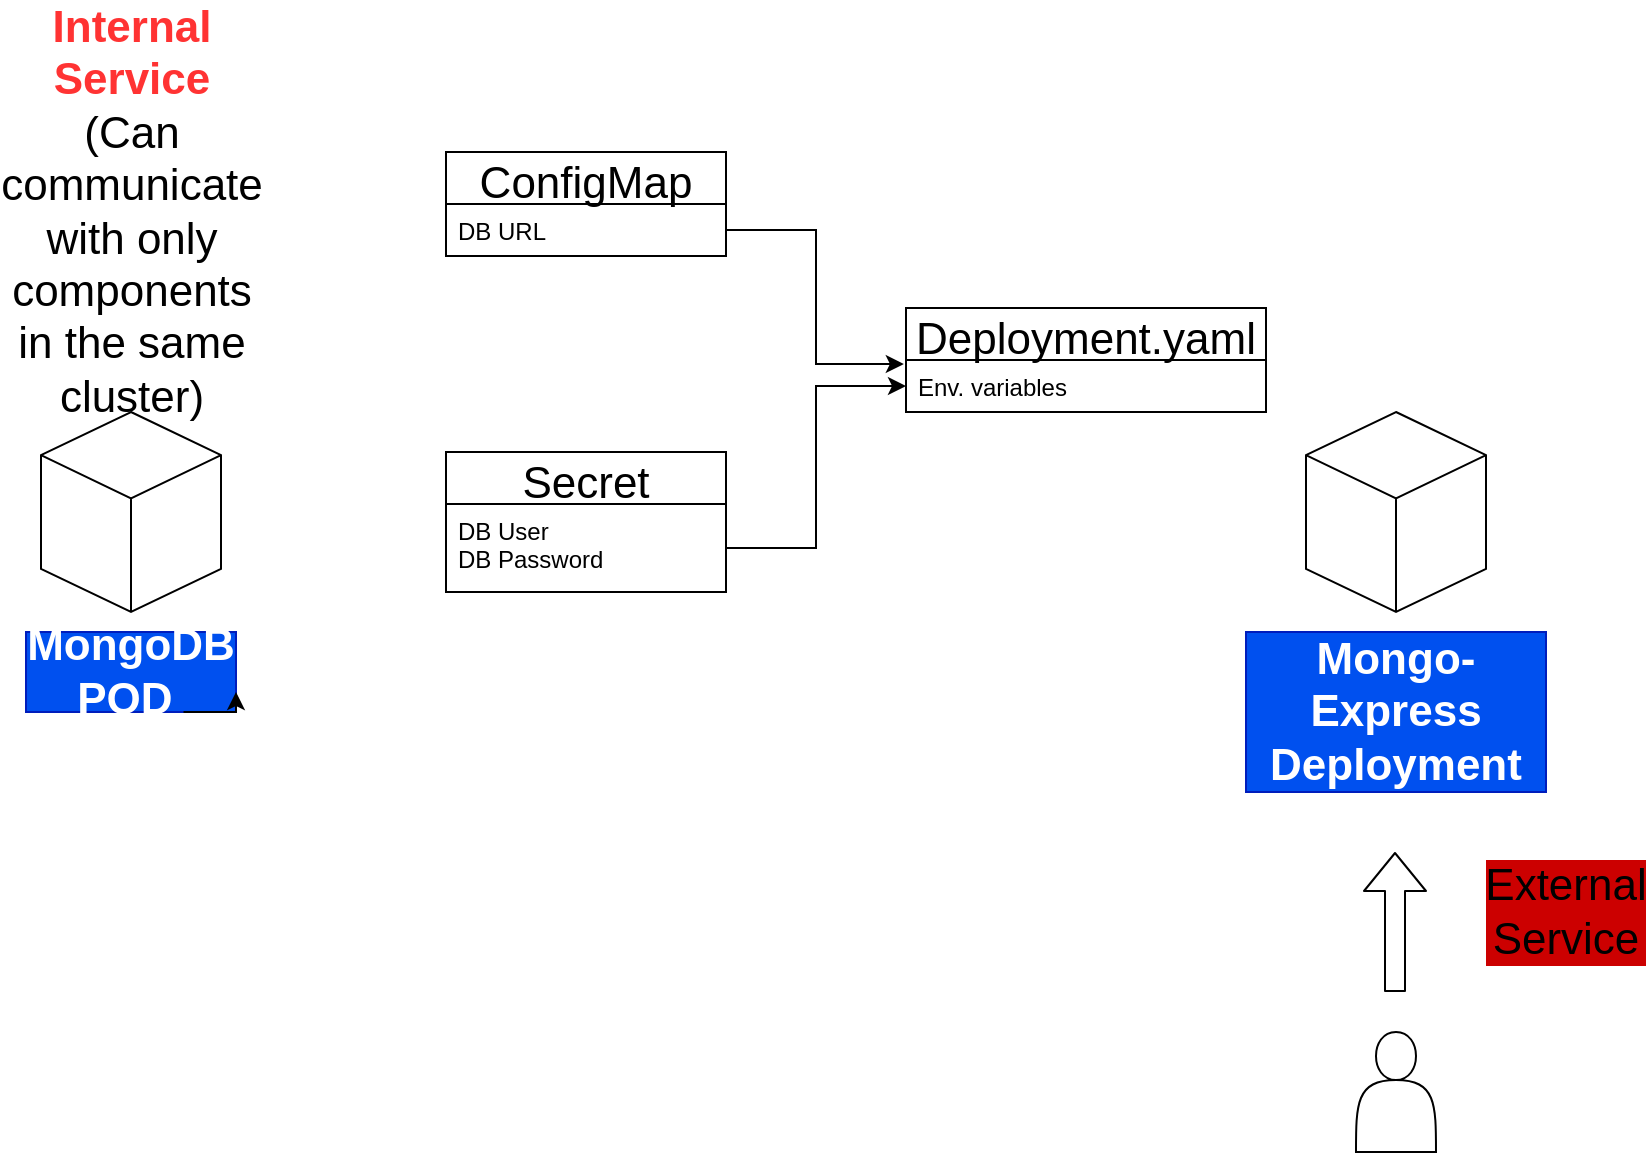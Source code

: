 <mxfile>
    <diagram id="im5u0TXeS9kk5fpzWxO-" name="Page-1">
        <mxGraphModel dx="1029" dy="771" grid="1" gridSize="10" guides="1" tooltips="1" connect="1" arrows="1" fold="1" page="1" pageScale="1" pageWidth="850" pageHeight="1100" math="0" shadow="0">
            <root>
                <mxCell id="0"/>
                <mxCell id="1" parent="0"/>
                <mxCell id="2" value="" style="html=1;whiteSpace=wrap;shape=isoCube2;backgroundOutline=1;isoAngle=15;" parent="1" vertex="1">
                    <mxGeometry x="27.5" y="280" width="90" height="100" as="geometry"/>
                </mxCell>
                <mxCell id="3" value="MongoDB&lt;br&gt;POD&amp;nbsp;" style="text;html=1;strokeColor=#001DBC;fillColor=#0050ef;align=center;verticalAlign=middle;whiteSpace=wrap;rounded=0;fontColor=#ffffff;fontStyle=1;fontSize=22;" parent="1" vertex="1">
                    <mxGeometry x="20" y="390" width="105" height="40" as="geometry"/>
                </mxCell>
                <mxCell id="5" style="edgeStyle=orthogonalEdgeStyle;rounded=0;orthogonalLoop=1;jettySize=auto;html=1;exitX=0.75;exitY=1;exitDx=0;exitDy=0;entryX=1;entryY=0.75;entryDx=0;entryDy=0;" parent="1" source="3" target="3" edge="1">
                    <mxGeometry relative="1" as="geometry"/>
                </mxCell>
                <mxCell id="8" value="&lt;b&gt;&lt;font color=&quot;#ff3333&quot;&gt;Internal Service&lt;/font&gt;&lt;/b&gt; (Can communicate with only components in the same cluster)" style="text;html=1;strokeColor=none;fillColor=none;align=center;verticalAlign=middle;whiteSpace=wrap;rounded=0;fontSize=22;" parent="1" vertex="1">
                    <mxGeometry x="52.5" y="170" width="40" height="20" as="geometry"/>
                </mxCell>
                <mxCell id="13" value="" style="html=1;whiteSpace=wrap;shape=isoCube2;backgroundOutline=1;isoAngle=15;" parent="1" vertex="1">
                    <mxGeometry x="660" y="280" width="90" height="100" as="geometry"/>
                </mxCell>
                <mxCell id="14" value="Mongo-Express&lt;br&gt;Deployment" style="text;html=1;strokeColor=#001DBC;fillColor=#0050ef;align=center;verticalAlign=middle;whiteSpace=wrap;rounded=0;fontColor=#ffffff;fontStyle=1;fontSize=22;" parent="1" vertex="1">
                    <mxGeometry x="630" y="390" width="150" height="80" as="geometry"/>
                </mxCell>
                <mxCell id="16" value="ConfigMap" style="swimlane;fontStyle=0;childLayout=stackLayout;horizontal=1;startSize=26;fillColor=none;horizontalStack=0;resizeParent=1;resizeParentMax=0;resizeLast=0;collapsible=1;marginBottom=0;fontSize=22;labelBackgroundColor=none;" parent="1" vertex="1">
                    <mxGeometry x="230" y="150" width="140" height="52" as="geometry"/>
                </mxCell>
                <mxCell id="17" value="DB URL" style="text;strokeColor=none;fillColor=none;align=left;verticalAlign=top;spacingLeft=4;spacingRight=4;overflow=hidden;rotatable=0;points=[[0,0.5],[1,0.5]];portConstraint=eastwest;labelBackgroundColor=none;" parent="16" vertex="1">
                    <mxGeometry y="26" width="140" height="26" as="geometry"/>
                </mxCell>
                <mxCell id="20" value="Secret" style="swimlane;fontStyle=0;childLayout=stackLayout;horizontal=1;startSize=26;fillColor=none;horizontalStack=0;resizeParent=1;resizeParentMax=0;resizeLast=0;collapsible=1;marginBottom=0;fontSize=22;labelBackgroundColor=none;" parent="1" vertex="1">
                    <mxGeometry x="230" y="300" width="140" height="70" as="geometry"/>
                </mxCell>
                <mxCell id="21" value="DB User&#10;DB Password" style="text;strokeColor=none;fillColor=none;align=left;verticalAlign=top;spacingLeft=4;spacingRight=4;overflow=hidden;rotatable=0;points=[[0,0.5],[1,0.5]];portConstraint=eastwest;labelBackgroundColor=none;" parent="20" vertex="1">
                    <mxGeometry y="26" width="140" height="44" as="geometry"/>
                </mxCell>
                <mxCell id="22" value="Deployment.yaml" style="swimlane;fontStyle=0;childLayout=stackLayout;horizontal=1;startSize=26;fillColor=none;horizontalStack=0;resizeParent=1;resizeParentMax=0;resizeLast=0;collapsible=1;marginBottom=0;fontSize=22;" parent="1" vertex="1">
                    <mxGeometry x="460" y="228" width="180" height="52" as="geometry"/>
                </mxCell>
                <mxCell id="23" value="Env. variables" style="text;strokeColor=none;fillColor=none;align=left;verticalAlign=top;spacingLeft=4;spacingRight=4;overflow=hidden;rotatable=0;points=[[0,0.5],[1,0.5]];portConstraint=eastwest;" parent="22" vertex="1">
                    <mxGeometry y="26" width="180" height="26" as="geometry"/>
                </mxCell>
                <mxCell id="26" value="" style="shape=actor;whiteSpace=wrap;html=1;labelBackgroundColor=#CC0000;fontSize=22;labelBorderColor=none;" parent="1" vertex="1">
                    <mxGeometry x="685" y="590" width="40" height="60" as="geometry"/>
                </mxCell>
                <mxCell id="27" value="" style="shape=flexArrow;endArrow=classic;html=1;fontSize=22;" parent="1" edge="1">
                    <mxGeometry width="50" height="50" relative="1" as="geometry">
                        <mxPoint x="704.5" y="570" as="sourcePoint"/>
                        <mxPoint x="704.5" y="500" as="targetPoint"/>
                    </mxGeometry>
                </mxCell>
                <mxCell id="28" value="External&lt;br&gt;Service" style="text;html=1;strokeColor=none;fillColor=none;align=center;verticalAlign=middle;whiteSpace=wrap;rounded=0;labelBackgroundColor=#CC0000;fontSize=22;" parent="1" vertex="1">
                    <mxGeometry x="770" y="520" width="40" height="20" as="geometry"/>
                </mxCell>
                <mxCell id="29" style="edgeStyle=orthogonalEdgeStyle;rounded=0;orthogonalLoop=1;jettySize=auto;html=1;exitX=0.5;exitY=1;exitDx=0;exitDy=0;fontSize=22;" parent="1" source="28" target="28" edge="1">
                    <mxGeometry relative="1" as="geometry"/>
                </mxCell>
                <mxCell id="33" style="edgeStyle=orthogonalEdgeStyle;rounded=0;orthogonalLoop=1;jettySize=auto;html=1;exitX=1;exitY=0.5;exitDx=0;exitDy=0;entryX=0;entryY=0.5;entryDx=0;entryDy=0;fontSize=22;" parent="1" source="21" target="23" edge="1">
                    <mxGeometry relative="1" as="geometry"/>
                </mxCell>
                <mxCell id="34" style="edgeStyle=orthogonalEdgeStyle;rounded=0;orthogonalLoop=1;jettySize=auto;html=1;exitX=1;exitY=0.5;exitDx=0;exitDy=0;entryX=-0.006;entryY=0.077;entryDx=0;entryDy=0;entryPerimeter=0;fontSize=22;" parent="1" source="17" target="23" edge="1">
                    <mxGeometry relative="1" as="geometry"/>
                </mxCell>
            </root>
        </mxGraphModel>
    </diagram>
</mxfile>